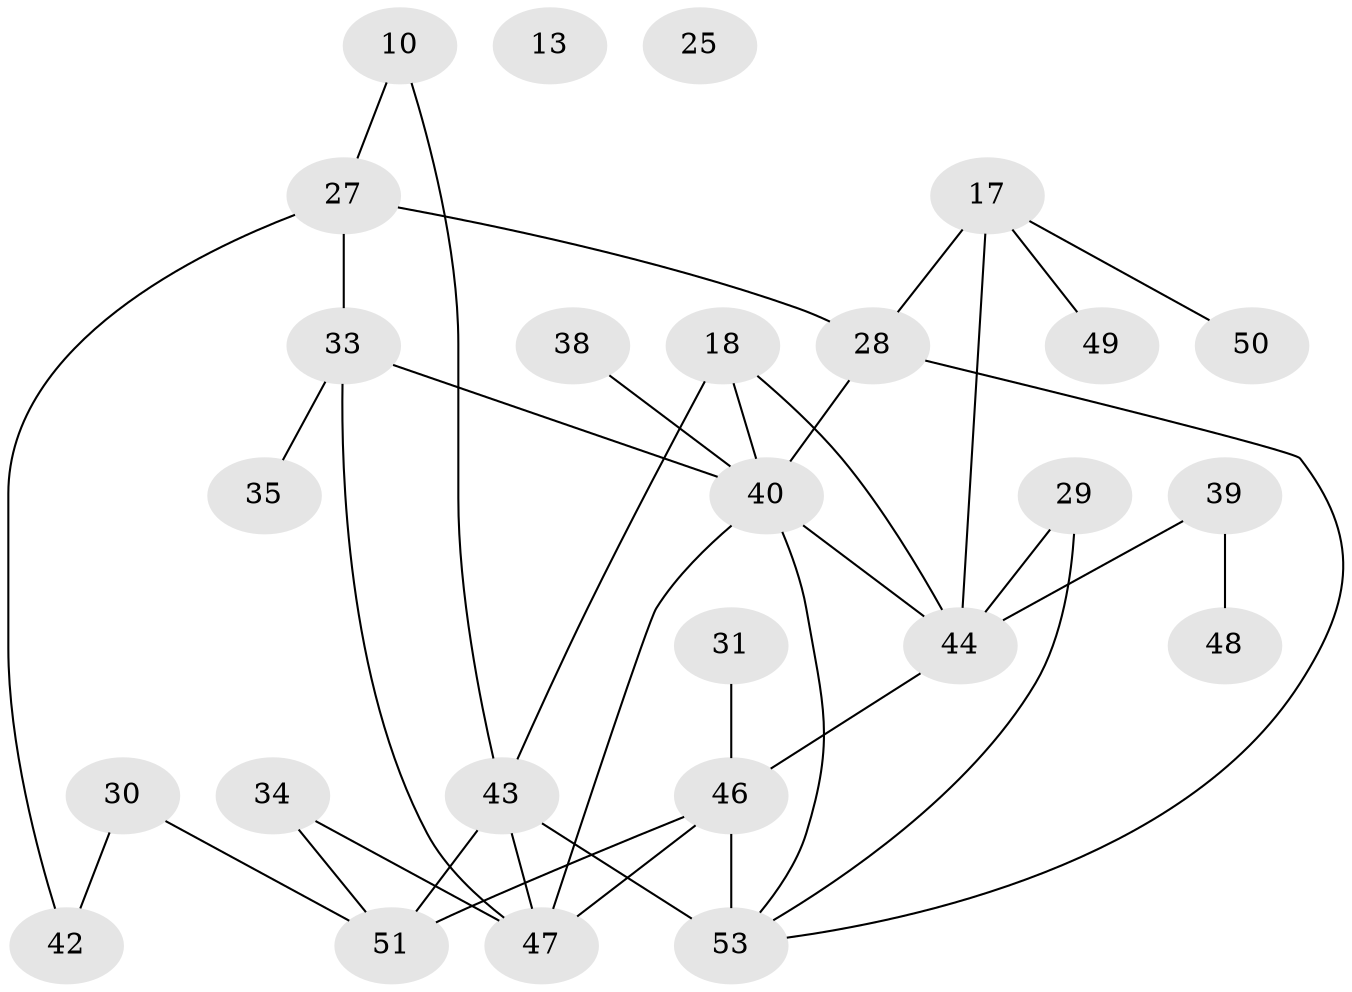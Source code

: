 // original degree distribution, {3: 0.20754716981132076, 2: 0.24528301886792453, 4: 0.16981132075471697, 0: 0.03773584905660377, 6: 0.05660377358490566, 5: 0.11320754716981132, 7: 0.05660377358490566, 1: 0.11320754716981132}
// Generated by graph-tools (version 1.1) at 2025/39/03/09/25 04:39:39]
// undirected, 26 vertices, 37 edges
graph export_dot {
graph [start="1"]
  node [color=gray90,style=filled];
  10;
  13;
  17;
  18;
  25;
  27 [super="+23"];
  28 [super="+20"];
  29;
  30;
  31;
  33;
  34 [super="+32"];
  35;
  38;
  39;
  40 [super="+12"];
  42;
  43 [super="+26+19"];
  44 [super="+24"];
  46 [super="+37+22+9"];
  47 [super="+15+41+11"];
  48;
  49;
  50 [super="+5"];
  51 [super="+45"];
  53 [super="+52+21"];
  10 -- 43;
  10 -- 27;
  17 -- 28 [weight=2];
  17 -- 44;
  17 -- 49;
  17 -- 50;
  18 -- 44 [weight=2];
  18 -- 43;
  18 -- 40;
  27 -- 28 [weight=2];
  27 -- 33;
  27 -- 42;
  28 -- 40 [weight=3];
  28 -- 53;
  29 -- 53;
  29 -- 44;
  30 -- 42;
  30 -- 51 [weight=2];
  31 -- 46;
  33 -- 35;
  33 -- 40;
  33 -- 47;
  34 -- 51 [weight=2];
  34 -- 47 [weight=2];
  38 -- 40;
  39 -- 48;
  39 -- 44;
  40 -- 44;
  40 -- 53;
  40 -- 47;
  43 -- 51 [weight=3];
  43 -- 47 [weight=3];
  43 -- 53 [weight=3];
  44 -- 46 [weight=2];
  46 -- 51 [weight=3];
  46 -- 53 [weight=3];
  46 -- 47 [weight=3];
}
